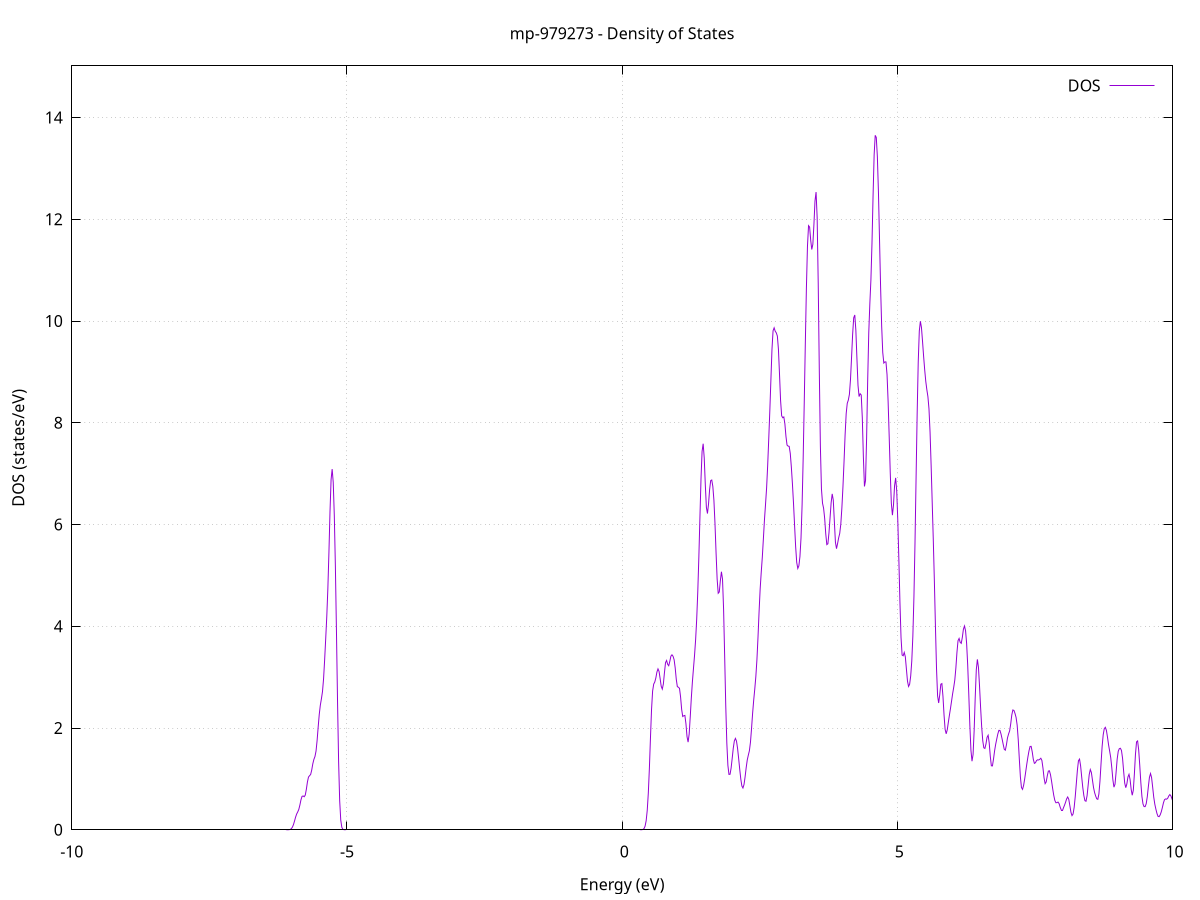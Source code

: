 set title 'mp-979273 - Density of States'
set xlabel 'Energy (eV)'
set ylabel 'DOS (states/eV)'
set grid
set xrange [-10:10]
set yrange [0:15.016]
set xzeroaxis lt -1
set terminal png size 800,600
set output 'mp-979273_dos_gnuplot.png'
plot '-' using 1:2 with lines title 'DOS'
-7.750800 0.000000
-7.731200 0.000000
-7.711700 0.000000
-7.692100 0.000000
-7.672600 0.000000
-7.653100 0.000000
-7.633500 0.000000
-7.614000 0.000000
-7.594400 0.000000
-7.574900 0.000000
-7.555400 0.000000
-7.535800 0.000000
-7.516300 0.000000
-7.496700 0.000000
-7.477200 0.000000
-7.457700 0.000000
-7.438100 0.000000
-7.418600 0.000000
-7.399000 0.000000
-7.379500 0.000000
-7.360000 0.000000
-7.340400 0.000000
-7.320900 0.000000
-7.301300 0.000000
-7.281800 0.000000
-7.262300 0.000000
-7.242700 0.000000
-7.223200 0.000000
-7.203700 0.000000
-7.184100 0.000000
-7.164600 0.000000
-7.145000 0.000000
-7.125500 0.000000
-7.106000 0.000000
-7.086400 0.000000
-7.066900 0.000000
-7.047300 0.000000
-7.027800 0.000000
-7.008300 0.000000
-6.988700 0.000000
-6.969200 0.000000
-6.949600 0.000000
-6.930100 0.000000
-6.910600 0.000000
-6.891000 0.000000
-6.871500 0.000000
-6.851900 0.000000
-6.832400 0.000000
-6.812900 0.000000
-6.793300 0.000000
-6.773800 0.000000
-6.754200 0.000000
-6.734700 0.000000
-6.715200 0.000000
-6.695600 0.000000
-6.676100 0.000000
-6.656500 0.000000
-6.637000 0.000000
-6.617500 0.000000
-6.597900 0.000000
-6.578400 0.000000
-6.558800 0.000000
-6.539300 0.000000
-6.519800 0.000000
-6.500200 0.000000
-6.480700 0.000000
-6.461100 0.000000
-6.441600 0.000000
-6.422100 0.000000
-6.402500 0.000000
-6.383000 0.000000
-6.363400 0.000000
-6.343900 0.000000
-6.324400 0.000000
-6.304800 0.000000
-6.285300 0.000000
-6.265700 0.000000
-6.246200 0.000000
-6.226700 0.000000
-6.207100 0.000000
-6.187600 0.000000
-6.168000 0.000000
-6.148500 0.000000
-6.129000 0.000000
-6.109400 0.000000
-6.089900 0.000100
-6.070300 0.000400
-6.050800 0.001900
-6.031300 0.007100
-6.011700 0.020800
-5.992200 0.049800
-5.972600 0.100000
-5.953100 0.170800
-5.933600 0.248300
-5.914000 0.310000
-5.894500 0.351300
-5.875000 0.401000
-5.855400 0.486600
-5.835900 0.588900
-5.816300 0.656600
-5.796800 0.664900
-5.777300 0.649700
-5.757700 0.681700
-5.738200 0.794000
-5.718600 0.939400
-5.699100 1.036200
-5.679600 1.063100
-5.660000 1.087000
-5.640500 1.173700
-5.620900 1.296200
-5.601400 1.382700
-5.581900 1.438100
-5.562300 1.545500
-5.542800 1.753300
-5.523200 2.019400
-5.503700 2.266600
-5.484200 2.448400
-5.464600 2.573200
-5.445100 2.713500
-5.425500 2.963000
-5.406000 3.334500
-5.386500 3.753400
-5.366900 4.191500
-5.347400 4.732900
-5.327800 5.451800
-5.308300 6.254000
-5.288800 6.879700
-5.269200 7.090100
-5.249700 6.829800
-5.230100 6.175000
-5.210600 5.184200
-5.191100 3.907200
-5.171500 2.526200
-5.152000 1.343900
-5.132400 0.570200
-5.112900 0.188900
-5.093400 0.048200
-5.073800 0.009400
-5.054300 0.001400
-5.034700 0.000200
-5.015200 0.000000
-4.995700 0.000000
-4.976100 0.000000
-4.956600 0.000000
-4.937000 0.000000
-4.917500 0.000000
-4.898000 0.000000
-4.878400 0.000000
-4.858900 0.000000
-4.839300 0.000000
-4.819800 0.000000
-4.800300 0.000000
-4.780700 0.000000
-4.761200 0.000000
-4.741600 0.000000
-4.722100 0.000000
-4.702600 0.000000
-4.683000 0.000000
-4.663500 0.000000
-4.643900 0.000000
-4.624400 0.000000
-4.604900 0.000000
-4.585300 0.000000
-4.565800 0.000000
-4.546300 0.000000
-4.526700 0.000000
-4.507200 0.000000
-4.487600 0.000000
-4.468100 0.000000
-4.448600 0.000000
-4.429000 0.000000
-4.409500 0.000000
-4.389900 0.000000
-4.370400 0.000000
-4.350900 0.000000
-4.331300 0.000000
-4.311800 0.000000
-4.292200 0.000000
-4.272700 0.000000
-4.253200 0.000000
-4.233600 0.000000
-4.214100 0.000000
-4.194500 0.000000
-4.175000 0.000000
-4.155500 0.000000
-4.135900 0.000000
-4.116400 0.000000
-4.096800 0.000000
-4.077300 0.000000
-4.057800 0.000000
-4.038200 0.000000
-4.018700 0.000000
-3.999100 0.000000
-3.979600 0.000000
-3.960100 0.000000
-3.940500 0.000000
-3.921000 0.000000
-3.901400 0.000000
-3.881900 0.000000
-3.862400 0.000000
-3.842800 0.000000
-3.823300 0.000000
-3.803700 0.000000
-3.784200 0.000000
-3.764700 0.000000
-3.745100 0.000000
-3.725600 0.000000
-3.706000 0.000000
-3.686500 0.000000
-3.667000 0.000000
-3.647400 0.000000
-3.627900 0.000000
-3.608300 0.000000
-3.588800 0.000000
-3.569300 0.000000
-3.549700 0.000000
-3.530200 0.000000
-3.510600 0.000000
-3.491100 0.000000
-3.471600 0.000000
-3.452000 0.000000
-3.432500 0.000000
-3.412900 0.000000
-3.393400 0.000000
-3.373900 0.000000
-3.354300 0.000000
-3.334800 0.000000
-3.315200 0.000000
-3.295700 0.000000
-3.276200 0.000000
-3.256600 0.000000
-3.237100 0.000000
-3.217600 0.000000
-3.198000 0.000000
-3.178500 0.000000
-3.158900 0.000000
-3.139400 0.000000
-3.119900 0.000000
-3.100300 0.000000
-3.080800 0.000000
-3.061200 0.000000
-3.041700 0.000000
-3.022200 0.000000
-3.002600 0.000000
-2.983100 0.000000
-2.963500 0.000000
-2.944000 0.000000
-2.924500 0.000000
-2.904900 0.000000
-2.885400 0.000000
-2.865800 0.000000
-2.846300 0.000000
-2.826800 0.000000
-2.807200 0.000000
-2.787700 0.000000
-2.768100 0.000000
-2.748600 0.000000
-2.729100 0.000000
-2.709500 0.000000
-2.690000 0.000000
-2.670400 0.000000
-2.650900 0.000000
-2.631400 0.000000
-2.611800 0.000000
-2.592300 0.000000
-2.572700 0.000000
-2.553200 0.000000
-2.533700 0.000000
-2.514100 0.000000
-2.494600 0.000000
-2.475000 0.000000
-2.455500 0.000000
-2.436000 0.000000
-2.416400 0.000000
-2.396900 0.000000
-2.377300 0.000000
-2.357800 0.000000
-2.338300 0.000000
-2.318700 0.000000
-2.299200 0.000000
-2.279600 0.000000
-2.260100 0.000000
-2.240600 0.000000
-2.221000 0.000000
-2.201500 0.000000
-2.181900 0.000000
-2.162400 0.000000
-2.142900 0.000000
-2.123300 0.000000
-2.103800 0.000000
-2.084200 0.000000
-2.064700 0.000000
-2.045200 0.000000
-2.025600 0.000000
-2.006100 0.000000
-1.986500 0.000000
-1.967000 0.000000
-1.947500 0.000000
-1.927900 0.000000
-1.908400 0.000000
-1.888900 0.000000
-1.869300 0.000000
-1.849800 0.000000
-1.830200 0.000000
-1.810700 0.000000
-1.791200 0.000000
-1.771600 0.000000
-1.752100 0.000000
-1.732500 0.000000
-1.713000 0.000000
-1.693500 0.000000
-1.673900 0.000000
-1.654400 0.000000
-1.634800 0.000000
-1.615300 0.000000
-1.595800 0.000000
-1.576200 0.000000
-1.556700 0.000000
-1.537100 0.000000
-1.517600 0.000000
-1.498100 0.000000
-1.478500 0.000000
-1.459000 0.000000
-1.439400 0.000000
-1.419900 0.000000
-1.400400 0.000000
-1.380800 0.000000
-1.361300 0.000000
-1.341700 0.000000
-1.322200 0.000000
-1.302700 0.000000
-1.283100 0.000000
-1.263600 0.000000
-1.244000 0.000000
-1.224500 0.000000
-1.205000 0.000000
-1.185400 0.000000
-1.165900 0.000000
-1.146300 0.000000
-1.126800 0.000000
-1.107300 0.000000
-1.087700 0.000000
-1.068200 0.000000
-1.048600 0.000000
-1.029100 0.000000
-1.009600 0.000000
-0.990000 0.000000
-0.970500 0.000000
-0.950900 0.000000
-0.931400 0.000000
-0.911900 0.000000
-0.892300 0.000000
-0.872800 0.000000
-0.853200 0.000000
-0.833700 0.000000
-0.814200 0.000000
-0.794600 0.000000
-0.775100 0.000000
-0.755500 0.000000
-0.736000 0.000000
-0.716500 0.000000
-0.696900 0.000000
-0.677400 0.000000
-0.657800 0.000000
-0.638300 0.000000
-0.618800 0.000000
-0.599200 0.000000
-0.579700 0.000000
-0.560200 0.000000
-0.540600 0.000000
-0.521100 0.000000
-0.501500 0.000000
-0.482000 0.000000
-0.462500 0.000000
-0.442900 0.000000
-0.423400 0.000000
-0.403800 0.000000
-0.384300 0.000000
-0.364800 0.000000
-0.345200 0.000000
-0.325700 0.000000
-0.306100 0.000000
-0.286600 0.000000
-0.267100 0.000000
-0.247500 0.000000
-0.228000 0.000000
-0.208400 0.000000
-0.188900 0.000000
-0.169400 0.000000
-0.149800 0.000000
-0.130300 0.000000
-0.110700 0.000000
-0.091200 0.000000
-0.071700 0.000000
-0.052100 0.000000
-0.032600 0.000000
-0.013000 0.000000
0.006500 0.000000
0.026000 0.000000
0.045600 0.000000
0.065100 0.000000
0.084700 0.000000
0.104200 0.000000
0.123700 0.000000
0.143300 0.000000
0.162800 0.000000
0.182400 0.000000
0.201900 0.000000
0.221400 0.000000
0.241000 0.000000
0.260500 0.000000
0.280100 0.000000
0.299600 0.000000
0.319100 0.000000
0.338700 0.000200
0.358200 0.001200
0.377800 0.005900
0.397300 0.023000
0.416800 0.070600
0.436400 0.177800
0.455900 0.381500
0.475500 0.719800
0.495000 1.211000
0.514500 1.806600
0.534100 2.364800
0.553600 2.726800
0.573200 2.863000
0.592700 2.904000
0.612200 2.984000
0.631800 3.100500
0.651300 3.162800
0.670900 3.112500
0.690400 2.970300
0.709900 2.820000
0.729500 2.764900
0.749000 2.865700
0.768500 3.086300
0.788100 3.285000
0.807600 3.327900
0.827200 3.252500
0.846700 3.224900
0.866200 3.311300
0.885800 3.412900
0.905300 3.439300
0.924900 3.410800
0.944400 3.342400
0.963900 3.182900
0.983500 2.958300
1.003000 2.813400
1.022600 2.801900
1.042100 2.780300
1.061600 2.612300
1.081200 2.366800
1.100700 2.226800
1.120300 2.241900
1.139800 2.247900
1.159300 2.083600
1.178900 1.829400
1.198400 1.723400
1.218000 1.883500
1.237500 2.222200
1.257000 2.591000
1.276600 2.908400
1.296100 3.173500
1.315700 3.431700
1.335200 3.738900
1.354700 4.141800
1.374300 4.678200
1.393800 5.362200
1.413400 6.144500
1.432900 6.897600
1.452400 7.437600
1.472000 7.588800
1.491500 7.308800
1.511100 6.782500
1.530600 6.337900
1.550100 6.216700
1.569700 6.404500
1.589200 6.687200
1.608800 6.863300
1.628300 6.875500
1.647800 6.750100
1.667400 6.476500
1.686900 6.021600
1.706500 5.446300
1.726000 4.928000
1.745500 4.649200
1.765100 4.674700
1.784600 4.898100
1.804200 5.072000
1.823700 4.927200
1.843200 4.336200
1.862800 3.414500
1.882300 2.450900
1.901900 1.705000
1.921400 1.266300
1.940900 1.088100
1.960500 1.090700
1.980000 1.212900
1.999600 1.404100
2.019100 1.602900
2.038600 1.746200
2.058200 1.796300
2.077700 1.743600
2.097200 1.600500
2.116800 1.402100
2.136300 1.189900
2.155900 0.996800
2.175400 0.860200
2.194900 0.821000
2.214500 0.890400
2.234000 1.039900
2.253600 1.219200
2.273100 1.370900
2.292600 1.466400
2.312200 1.554100
2.331700 1.722600
2.351300 1.992800
2.370800 2.291500
2.390300 2.547000
2.409900 2.767000
2.429400 3.013200
2.449000 3.344400
2.468500 3.783500
2.488000 4.284000
2.507600 4.729700
2.527100 5.057600
2.546700 5.355000
2.566200 5.717400
2.585700 6.089000
2.605300 6.395900
2.624800 6.720700
2.644400 7.165000
2.663900 7.687000
2.683400 8.237400
2.703000 8.849100
2.722500 9.445400
2.742100 9.808400
2.761600 9.867300
2.781100 9.800900
2.800700 9.768500
2.820200 9.705700
2.839800 9.445200
2.859300 8.957300
2.878800 8.437100
2.898400 8.137400
2.917900 8.100000
2.937500 8.114900
2.957000 7.980700
2.976500 7.733400
2.996100 7.562600
3.015600 7.542000
3.035200 7.537000
3.054700 7.400200
3.074200 7.134300
3.093800 6.805000
3.113300 6.425100
3.132900 5.992400
3.152400 5.566200
3.171900 5.256500
3.191500 5.136700
3.211000 5.186900
3.230600 5.370500
3.250100 5.738500
3.269600 6.378700
3.289200 7.293300
3.308700 8.392500
3.328300 9.555600
3.347800 10.641600
3.367300 11.470100
3.386900 11.875300
3.406400 11.847300
3.425900 11.590700
3.445500 11.406600
3.465000 11.507900
3.484600 11.897200
3.504100 12.361100
3.523600 12.535400
3.543200 12.038000
3.562700 10.748600
3.582300 9.034300
3.601800 7.545100
3.621300 6.701000
3.640900 6.419100
3.660400 6.320400
3.680000 6.119500
3.699500 5.818000
3.719000 5.605200
3.738600 5.622200
3.758100 5.835400
3.777700 6.130700
3.797200 6.426500
3.816700 6.603200
3.836300 6.481400
3.855800 6.063000
3.875400 5.651700
3.894900 5.525600
3.914400 5.625800
3.934000 5.737900
3.953500 5.826100
3.973100 6.008400
3.992600 6.328000
4.012100 6.741400
4.031700 7.234100
4.051200 7.762400
4.070800 8.180500
4.090300 8.382900
4.109800 8.446500
4.129400 8.559700
4.148900 8.848200
4.168500 9.284700
4.188000 9.738800
4.207500 10.064100
4.227100 10.119200
4.246600 9.817700
4.266200 9.259400
4.285700 8.736500
4.305200 8.515500
4.324800 8.571200
4.344300 8.546300
4.363900 8.096300
4.383400 7.321300
4.402900 6.749000
4.422500 6.865200
4.442000 7.703000
4.461600 8.840600
4.481100 9.771900
4.500600 10.338500
4.520200 10.812300
4.539700 11.527000
4.559300 12.463800
4.578800 13.268700
4.598300 13.650900
4.617900 13.608500
4.637400 13.231000
4.657000 12.535100
4.676500 11.609400
4.696000 10.672300
4.715600 9.900800
4.735100 9.383700
4.754600 9.175000
4.774200 9.197200
4.793700 9.196200
4.813300 8.944100
4.832800 8.417800
4.852300 7.730100
4.871900 7.007500
4.891400 6.417600
4.911000 6.184600
4.930500 6.385400
4.950000 6.763700
4.969600 6.917100
4.989100 6.659400
5.008700 6.074100
5.028200 5.300800
5.047700 4.468400
5.067300 3.779800
5.086800 3.435400
5.106400 3.420300
5.125900 3.486100
5.145400 3.400800
5.165000 3.160700
5.184500 2.923900
5.204100 2.817200
5.223600 2.860000
5.243100 3.024000
5.262700 3.316900
5.282200 3.807300
5.301800 4.576500
5.321300 5.643300
5.340800 6.912300
5.360400 8.176700
5.379900 9.194100
5.399500 9.805400
5.419000 9.996200
5.438500 9.873500
5.458100 9.600200
5.477600 9.308000
5.497200 9.043200
5.516700 8.817500
5.536200 8.652500
5.555800 8.513900
5.575300 8.273200
5.594900 7.815300
5.614400 7.161900
5.633900 6.436400
5.653500 5.701600
5.673000 4.897500
5.692600 4.001800
5.712100 3.170900
5.731600 2.633300
5.751200 2.492700
5.770700 2.651800
5.790300 2.861300
5.809800 2.873600
5.829300 2.623800
5.848900 2.256000
5.868400 1.973700
5.888000 1.886700
5.907500 1.966600
5.927000 2.112300
5.946600 2.253100
5.966100 2.386100
5.985700 2.530900
6.005200 2.676000
6.024700 2.800000
6.044300 2.942800
6.063800 3.178900
6.083300 3.485500
6.102900 3.716600
6.122400 3.761000
6.142000 3.684900
6.161500 3.664400
6.181000 3.780400
6.200600 3.940100
6.220100 4.005900
6.239700 3.915700
6.259200 3.662100
6.278700 3.240400
6.298300 2.671100
6.317800 2.056200
6.337400 1.565400
6.356900 1.347700
6.376400 1.480700
6.396000 1.951100
6.415500 2.601300
6.435100 3.145500
6.454600 3.349800
6.474100 3.194300
6.493700 2.826000
6.513200 2.403200
6.532800 2.024600
6.552300 1.750600
6.571800 1.611100
6.591400 1.598700
6.610900 1.688400
6.630500 1.818200
6.650000 1.858400
6.669500 1.709700
6.689100 1.445400
6.708600 1.257700
6.728200 1.255500
6.747700 1.389200
6.767200 1.550200
6.786800 1.678600
6.806300 1.782100
6.825900 1.882100
6.845400 1.954300
6.864900 1.952100
6.884500 1.880700
6.904000 1.784600
6.923600 1.679600
6.943100 1.582000
6.962600 1.564400
6.982200 1.668000
7.001700 1.806000
7.021300 1.882400
7.040800 1.943800
7.060300 2.081000
7.079900 2.256600
7.099400 2.355500
7.119000 2.345800
7.138500 2.286600
7.158000 2.207600
7.177600 2.055700
7.197100 1.772700
7.216700 1.391800
7.236200 1.037800
7.255700 0.830100
7.275300 0.794200
7.294800 0.872400
7.314400 1.000800
7.333900 1.148000
7.353400 1.296800
7.373000 1.432400
7.392500 1.551400
7.412000 1.637700
7.431600 1.640000
7.451100 1.533000
7.470700 1.386300
7.490200 1.305800
7.509700 1.317700
7.529300 1.359900
7.548800 1.375300
7.568400 1.371800
7.587900 1.385700
7.607400 1.405900
7.627000 1.362500
7.646500 1.212800
7.666100 1.019200
7.685600 0.906600
7.705100 0.939100
7.724700 1.059100
7.744200 1.154000
7.763800 1.159200
7.783300 1.080900
7.802800 0.954400
7.822400 0.811900
7.841900 0.679200
7.861500 0.579300
7.881000 0.531700
7.900500 0.533700
7.920100 0.544300
7.939600 0.514200
7.959200 0.443300
7.978700 0.386300
7.998200 0.386300
8.017800 0.428900
8.037300 0.481100
8.056900 0.540100
8.076400 0.608100
8.095900 0.644600
8.115500 0.597000
8.135000 0.473200
8.154600 0.343900
8.174100 0.278500
8.193600 0.310100
8.213200 0.440700
8.232700 0.650400
8.252300 0.908200
8.271800 1.169300
8.291300 1.357400
8.310900 1.389500
8.330400 1.255800
8.350000 1.039500
8.369500 0.833400
8.389000 0.673400
8.408600 0.571900
8.428100 0.560600
8.447700 0.668600
8.467200 0.874000
8.486700 1.084600
8.506300 1.183700
8.525800 1.127200
8.545400 0.978500
8.564900 0.832300
8.584400 0.731700
8.604000 0.663300
8.623500 0.609100
8.643100 0.598500
8.662600 0.702500
8.682100 0.956600
8.701700 1.304200
8.721200 1.634600
8.740700 1.866400
8.760300 1.986700
8.779800 2.013900
8.799400 1.953000
8.818900 1.819100
8.838400 1.669400
8.858000 1.547900
8.877500 1.418700
8.897100 1.220500
8.916600 0.983100
8.936100 0.837700
8.955700 0.896000
8.975200 1.130900
8.994800 1.390200
9.014300 1.544200
9.033800 1.594500
9.053400 1.602200
9.072900 1.558900
9.092500 1.405200
9.112000 1.152900
9.131500 0.918700
9.151100 0.827400
9.170600 0.901200
9.190200 1.037500
9.209700 1.089800
9.229200 0.987700
9.248800 0.796900
9.268300 0.678500
9.287900 0.776200
9.307400 1.096700
9.326900 1.481000
9.346500 1.727700
9.366000 1.746500
9.385600 1.569600
9.405100 1.267900
9.424600 0.928400
9.444200 0.656300
9.463700 0.508500
9.483300 0.456000
9.502800 0.454700
9.522300 0.511500
9.541900 0.649800
9.561400 0.847800
9.581000 1.030100
9.600500 1.105300
9.620000 1.026100
9.639600 0.837000
9.659100 0.641500
9.678700 0.502700
9.698200 0.404500
9.717700 0.319600
9.737300 0.263400
9.756800 0.257800
9.776400 0.293000
9.795900 0.352400
9.815400 0.434900
9.835000 0.527000
9.854500 0.590900
9.874100 0.606300
9.893600 0.601200
9.913100 0.619800
9.932700 0.665200
9.952200 0.692000
9.971800 0.665500
9.991300 0.605400
10.010800 0.550100
10.030400 0.516200
10.049900 0.514500
10.069400 0.558900
10.089000 0.631400
10.108500 0.679900
10.128100 0.677500
10.147600 0.667700
10.167100 0.732900
10.186700 0.899400
10.206200 1.076100
10.225800 1.132100
10.245300 1.028300
10.264800 0.830600
10.284400 0.625700
10.303900 0.478500
10.323500 0.429100
10.343000 0.470300
10.362500 0.554200
10.382100 0.651400
10.401600 0.771400
10.421200 0.913200
10.440700 1.033400
10.460200 1.082300
10.479800 1.055000
10.499300 0.994500
10.518900 0.962700
10.538400 1.025400
10.557900 1.220500
10.577500 1.482900
10.597000 1.651800
10.616600 1.622900
10.636100 1.443400
10.655600 1.225100
10.675200 1.034000
10.694700 0.889300
10.714300 0.809700
10.733800 0.818300
10.753300 0.907200
10.772900 1.016700
10.792400 1.079300
10.812000 1.094800
10.831500 1.126300
10.851000 1.218800
10.870600 1.370400
10.890100 1.575200
10.909700 1.826200
10.929200 2.059400
10.948700 2.165100
10.968300 2.104900
10.987800 1.965500
11.007400 1.845700
11.026900 1.754400
11.046400 1.667800
11.066000 1.610200
11.085500 1.620900
11.105100 1.675800
11.124600 1.686400
11.144100 1.592300
11.163700 1.426500
11.183200 1.266500
11.202800 1.168400
11.222300 1.160700
11.241800 1.230100
11.261400 1.308900
11.280900 1.326600
11.300500 1.264500
11.320000 1.164100
11.339500 1.121800
11.359100 1.249600
11.378600 1.564800
11.398100 1.917300
11.417700 2.078800
11.437200 1.940300
11.456800 1.615900
11.476300 1.337700
11.495800 1.252000
11.515400 1.323100
11.534900 1.415600
11.554500 1.444400
11.574000 1.428600
11.593500 1.424600
11.613100 1.446300
11.632600 1.460300
11.652200 1.443000
11.671700 1.420400
11.691200 1.423200
11.710800 1.418400
11.730300 1.325100
11.749900 1.107600
11.769400 0.843600
11.788900 0.685500
11.808500 0.739300
11.828000 0.990700
11.847600 1.340600
11.867100 1.683300
11.886600 1.955600
11.906200 2.125800
11.925700 2.153600
11.945300 2.010900
11.964800 1.763200
11.984300 1.569400
12.003900 1.551600
12.023400 1.686300
12.043000 1.835700
12.062500 1.888200
12.082000 1.851900
12.101600 1.791600
12.121100 1.732800
12.140700 1.684600
12.160200 1.685800
12.179700 1.764700
12.199300 1.894200
12.218800 1.992500
12.238400 1.961600
12.257900 1.775400
12.277400 1.525000
12.297000 1.340700
12.316500 1.305100
12.336100 1.445400
12.355600 1.734100
12.375100 2.071400
12.394700 2.320500
12.414200 2.392100
12.433800 2.280000
12.453300 2.044900
12.472800 1.807100
12.492400 1.695200
12.511900 1.749300
12.531500 1.914600
12.551000 2.121300
12.570500 2.322200
12.590100 2.492500
12.609600 2.638600
12.629200 2.776400
12.648700 2.874900
12.668200 2.852600
12.687800 2.662700
12.707300 2.375400
12.726800 2.147100
12.746400 2.086200
12.765900 2.159000
12.785500 2.254100
12.805000 2.317100
12.824500 2.372800
12.844100 2.431300
12.863600 2.431100
12.883200 2.319800
12.902700 2.146900
12.922200 1.999800
12.941800 1.890200
12.961300 1.791500
12.980900 1.739100
13.000400 1.805600
13.019900 1.989000
13.039500 2.192700
13.059000 2.322900
13.078600 2.357200
13.098100 2.315500
13.117600 2.215300
13.137200 2.071100
13.156700 1.898300
13.176300 1.717300
13.195800 1.564100
13.215300 1.471000
13.234900 1.434100
13.254400 1.412500
13.274000 1.353300
13.293500 1.229500
13.313000 1.091800
13.332600 1.067300
13.352100 1.243700
13.371700 1.560600
13.391200 1.872000
13.410700 2.076700
13.430300 2.136800
13.449800 2.056100
13.469400 1.924500
13.488900 1.908000
13.508400 2.096600
13.528000 2.383900
13.547500 2.559400
13.567100 2.516700
13.586600 2.316600
13.606100 2.057700
13.625700 1.778900
13.645200 1.496600
13.664800 1.246800
13.684300 1.067800
13.703800 0.975500
13.723400 0.959000
13.742900 0.999700
13.762500 1.080400
13.782000 1.164500
13.801500 1.201900
13.821100 1.174400
13.840600 1.098400
13.860200 0.993200
13.879700 0.884800
13.899200 0.823700
13.918800 0.858300
13.938300 0.988800
13.957900 1.155000
13.977400 1.286200
13.996900 1.360000
14.016500 1.395000
14.036000 1.416400
14.055500 1.469900
14.075100 1.606900
14.094600 1.794300
14.114200 1.905500
14.133700 1.859100
14.153200 1.711700
14.172800 1.585100
14.192300 1.543000
14.211900 1.558200
14.231400 1.563500
14.250900 1.497700
14.270500 1.326900
14.290000 1.070700
14.309600 0.817200
14.329100 0.684500
14.348600 0.735300
14.368200 0.919900
14.387700 1.115600
14.407300 1.232000
14.426800 1.279200
14.446300 1.327400
14.465900 1.392900
14.485400 1.399200
14.505000 1.283200
14.524500 1.093500
14.544000 0.943400
14.563600 0.900400
14.583100 0.955400
14.602700 1.068400
14.622200 1.199300
14.641700 1.314500
14.661300 1.424200
14.680800 1.598300
14.700400 1.860100
14.719900 2.065100
14.739400 2.003700
14.759000 1.658800
14.778500 1.258500
14.798100 1.038900
14.817600 1.043900
14.837100 1.183600
14.856700 1.377700
14.876200 1.564500
14.895800 1.652400
14.915300 1.584800
14.934800 1.432200
14.954400 1.327600
14.973900 1.320900
14.993500 1.368900
15.013000 1.442900
15.032500 1.559200
15.052100 1.718700
15.071600 1.892100
15.091200 2.068900
15.110700 2.281300
15.130200 2.570300
15.149800 2.915100
15.169300 3.179900
15.188900 3.190400
15.208400 2.909300
15.227900 2.473500
15.247500 2.055700
15.267000 1.782000
15.286600 1.723000
15.306100 1.823600
15.325600 1.893800
15.345200 1.787300
15.364700 1.570400
15.384200 1.460300
15.403800 1.608600
15.423300 1.952200
15.442900 2.254800
15.462400 2.303100
15.481900 2.081800
15.501500 1.748400
15.521000 1.462200
15.540600 1.278800
15.560100 1.178900
15.579600 1.144800
15.599200 1.201900
15.618700 1.378600
15.638300 1.635100
15.657800 1.878600
15.677300 2.064500
15.696900 2.233200
15.716400 2.425700
15.736000 2.587400
15.755500 2.587800
15.775000 2.352700
15.794600 1.958600
15.814100 1.575400
15.833700 1.336900
15.853200 1.273000
15.872700 1.338400
15.892300 1.499100
15.911800 1.770900
15.931400 2.136800
15.950900 2.469800
15.970400 2.625100
15.990000 2.593400
16.009500 2.466400
16.029100 2.275900
16.048600 1.977000
16.068100 1.581900
16.087700 1.205500
16.107200 0.957000
16.126800 0.859100
16.146300 0.900500
16.165800 1.110300
16.185400 1.516500
16.204900 2.036000
16.224500 2.476900
16.244000 2.686500
16.263500 2.656900
16.283100 2.479000
16.302600 2.268400
16.322200 2.117200
16.341700 2.046300
16.361200 2.012300
16.380800 1.963000
16.400300 1.869300
16.419900 1.751000
16.439400 1.692800
16.458900 1.778600
16.478500 1.989000
16.498000 2.195700
16.517600 2.280100
16.537100 2.238000
16.556600 2.144400
16.576200 2.044300
16.595700 1.922300
16.615300 1.769300
16.634800 1.640500
16.654300 1.618700
16.673900 1.719000
16.693400 1.866800
16.712900 1.985700
16.732500 2.078400
16.752000 2.209200
16.771600 2.405600
16.791100 2.587300
16.810600 2.626100
16.830200 2.474800
16.849700 2.199600
16.869300 1.883200
16.888800 1.550100
16.908300 1.235300
16.927900 1.056600
16.947400 1.126400
16.967000 1.425400
16.986500 1.817700
17.006000 2.163700
17.025600 2.387100
17.045100 2.479900
17.064700 2.480400
17.084200 2.432500
17.103700 2.365100
17.123300 2.306200
17.142800 2.273300
17.162400 2.265500
17.181900 2.300300
17.201400 2.416600
17.221000 2.600600
17.240500 2.757600
17.260100 2.786700
17.279600 2.659000
17.299100 2.422400
17.318700 2.164900
17.338200 1.967500
17.357800 1.856300
17.377300 1.792100
17.396800 1.721400
17.416400 1.644900
17.435900 1.640900
17.455500 1.796300
17.475000 2.095900
17.494500 2.403000
17.514100 2.572800
17.533600 2.565100
17.553200 2.443400
17.572700 2.293900
17.592200 2.147800
17.611800 1.956700
17.631300 1.654000
17.650900 1.275000
17.670400 0.990500
17.689900 0.977600
17.709500 1.263600
17.729000 1.697600
17.748600 2.061200
17.768100 2.227000
17.787600 2.209100
17.807200 2.069300
17.826700 1.852700
17.846300 1.631000
17.865800 1.502400
17.885300 1.486500
17.904900 1.493800
17.924400 1.436900
17.944000 1.325700
17.963500 1.244600
17.983000 1.263400
18.002600 1.366600
18.022100 1.476800
18.041600 1.556600
18.061200 1.634700
18.080700 1.713600
18.100300 1.740200
18.119800 1.695900
18.139300 1.630500
18.158900 1.577800
18.178400 1.507500
18.198000 1.395100
18.217500 1.270700
18.237000 1.173000
18.256600 1.112500
18.276100 1.087100
18.295700 1.090400
18.315200 1.133300
18.334700 1.263700
18.354300 1.518700
18.373800 1.871900
18.393400 2.249900
18.412900 2.549100
18.432400 2.648400
18.452000 2.485500
18.471500 2.116000
18.491100 1.668700
18.510600 1.272100
18.530100 1.016400
18.549700 0.935900
18.569200 1.007400
18.588800 1.175000
18.608300 1.393000
18.627800 1.648500
18.647400 1.934200
18.666900 2.205700
18.686500 2.392900
18.706000 2.460500
18.725500 2.441700
18.745100 2.410300
18.764600 2.407900
18.784200 2.396200
18.803700 2.325500
18.823200 2.247800
18.842800 2.278900
18.862300 2.431800
18.881900 2.570700
18.901400 2.564300
18.920900 2.420800
18.940500 2.252600
18.960000 2.178800
18.979600 2.251500
18.999100 2.395900
19.018600 2.440700
19.038200 2.282500
19.057700 2.006800
19.077300 1.805300
19.096800 1.798500
19.116300 1.962200
19.135900 2.200500
19.155400 2.458300
19.175000 2.723000
19.194500 2.929900
19.214000 2.965600
19.233600 2.818700
19.253100 2.651600
19.272700 2.639900
19.292200 2.763700
19.311700 2.824400
19.331300 2.675700
19.350800 2.375900
19.370300 2.082600
19.389900 1.868200
19.409400 1.715600
19.429000 1.639200
19.448500 1.689900
19.468000 1.841700
19.487600 1.996600
19.507100 2.102800
19.526700 2.156900
19.546200 2.125900
19.565700 2.006900
19.585300 1.914400
19.604800 1.973300
19.624400 2.150900
19.643900 2.288700
19.663400 2.273300
19.683000 2.116500
19.702500 1.913200
19.722100 1.772700
19.741600 1.756700
19.761100 1.858700
19.780700 2.036600
19.800200 2.233200
19.819800 2.381400
19.839300 2.445200
19.858800 2.441000
19.878400 2.382600
19.897900 2.246900
19.917500 2.022200
19.937000 1.768500
19.956500 1.611200
19.976100 1.656000
19.995600 1.895600
20.015200 2.205000
20.034700 2.436500
20.054200 2.518000
20.073800 2.461600
20.093300 2.324500
20.112900 2.212600
20.132400 2.248200
20.151900 2.429700
20.171500 2.587800
20.191000 2.567900
20.210600 2.392800
20.230100 2.209300
20.249600 2.156600
20.269200 2.301000
20.288700 2.601800
20.308300 2.917400
20.327800 3.121300
20.347300 3.222300
20.366900 3.293500
20.386400 3.307200
20.406000 3.153700
20.425500 2.814500
20.445000 2.416900
20.464600 2.114400
20.484100 1.977100
20.503700 1.993900
20.523200 2.106000
20.542700 2.200800
20.562300 2.166900
20.581800 2.029300
20.601400 1.955400
20.620900 2.080300
20.640400 2.386200
20.660000 2.746800
20.679500 3.023200
20.699100 3.133000
20.718600 3.075300
20.738100 2.901600
20.757700 2.666600
20.777200 2.413300
20.796700 2.187500
20.816300 2.042900
20.835800 2.019600
20.855400 2.112800
20.874900 2.266300
20.894400 2.389800
20.914000 2.387300
20.933500 2.232300
20.953100 2.027900
20.972600 1.916600
20.992100 1.926500
21.011700 1.984100
21.031200 2.053300
21.050800 2.153000
21.070300 2.244500
21.089800 2.231800
21.109400 2.098500
21.128900 1.933300
21.148500 1.793400
21.168000 1.651800
21.187500 1.494700
21.207100 1.368400
21.226600 1.306900
21.246200 1.289900
21.265700 1.301400
21.285200 1.372700
21.304800 1.526100
21.324300 1.709500
21.343900 1.828400
21.363400 1.829800
21.382900 1.730500
21.402500 1.579600
21.422000 1.410600
21.441600 1.237100
21.461100 1.099000
21.480600 1.073700
21.500200 1.182100
21.519700 1.318600
21.539300 1.362100
21.558800 1.328100
21.578300 1.321700
21.597900 1.378900
21.617400 1.449300
21.637000 1.530900
21.656500 1.734100
21.676000 2.146700
21.695600 2.663700
21.715100 3.036300
21.734700 3.124600
21.754200 3.039000
21.773700 2.986300
21.793300 3.022300
21.812800 3.026900
21.832400 2.895600
21.851900 2.659900
21.871400 2.415900
21.891000 2.224000
21.910500 2.102400
21.930100 2.065700
21.949600 2.149200
21.969100 2.385400
21.988700 2.740300
22.008200 3.096800
22.027800 3.324000
22.047300 3.353300
22.066800 3.198600
22.086400 2.922400
22.105900 2.586300
22.125400 2.242900
22.145000 1.971500
22.164500 1.872600
22.184100 1.993800
22.203600 2.259200
22.223100 2.499400
22.242700 2.583200
22.262200 2.515600
22.281800 2.391900
22.301300 2.279300
22.320800 2.184000
22.340400 2.112300
22.359900 2.104500
22.379500 2.226900
22.399000 2.554600
22.418500 3.092300
22.438100 3.693900
22.457600 4.135700
22.477200 4.264200
22.496700 4.064100
22.516200 3.660000
22.535800 3.244300
22.555300 2.928600
22.574900 2.682100
22.594400 2.440300
22.613900 2.221400
22.633500 2.103000
22.653000 2.123500
22.672600 2.236700
22.692100 2.353900
22.711600 2.434600
22.731200 2.560700
22.750700 2.887000
22.770300 3.442500
22.789800 3.986800
22.809300 4.166900
22.828900 3.862500
22.848400 3.298300
22.868000 2.809400
22.887500 2.597300
22.907000 2.693200
22.926600 2.978500
22.946100 3.210700
22.965700 3.181400
22.985200 2.908800
23.004700 2.616400
23.024300 2.506700
23.043800 2.593300
23.063400 2.753000
23.082900 2.890700
23.102400 3.003700
23.122000 3.107800
23.141500 3.160700
23.161100 3.087000
23.180600 2.857300
23.200100 2.542900
23.219700 2.293800
23.239200 2.223000
23.258800 2.311300
23.278300 2.454000
23.297800 2.568100
23.317400 2.635500
23.336900 2.695600
23.356500 2.811400
23.376000 2.984000
23.395500 3.084600
23.415100 2.962200
23.434600 2.658200
23.454100 2.392100
23.473700 2.289200
23.493200 2.246000
23.512800 2.120100
23.532300 1.955400
23.551800 1.945100
23.571400 2.204300
23.590900 2.640800
23.610500 3.061500
23.630000 3.344800
23.649500 3.464500
23.669100 3.421600
23.688600 3.247300
23.708200 3.025500
23.727700 2.830400
23.747200 2.665800
23.766800 2.492200
23.786300 2.279800
23.805900 2.037300
23.825400 1.819700
23.844900 1.700000
23.864500 1.714100
23.884000 1.843000
23.903600 2.052100
23.923100 2.307100
23.942600 2.537800
23.962200 2.646600
23.981700 2.584400
24.001300 2.387200
24.020800 2.144200
24.040300 1.954500
24.059900 1.896500
24.079400 1.996200
24.099000 2.208200
24.118500 2.439600
24.138000 2.616600
24.157600 2.740300
24.177100 2.864900
24.196700 3.018900
24.216200 3.171500
24.235700 3.273100
24.255300 3.297800
24.274800 3.259800
24.294400 3.224100
24.313900 3.280600
24.333400 3.468200
24.353000 3.701500
24.372500 3.787400
24.392100 3.573700
24.411600 3.085600
24.431100 2.474900
24.450700 1.893100
24.470200 1.463300
24.489800 1.291600
24.509300 1.434800
24.528800 1.852600
24.548400 2.377800
24.567900 2.773000
24.587500 2.893200
24.607000 2.784200
24.626500 2.587600
24.646100 2.391700
24.665600 2.222000
24.685200 2.120500
24.704700 2.134600
24.724200 2.232400
24.743800 2.321800
24.763300 2.359300
24.782800 2.385100
24.802400 2.449200
24.821900 2.542400
24.841500 2.614400
24.861000 2.656400
24.880500 2.733900
24.900100 2.892800
24.919600 3.060700
24.939200 3.096700
24.958700 2.923400
24.978200 2.570000
24.997800 2.130500
25.017300 1.728900
25.036900 1.493200
25.056400 1.520100
25.075900 1.829400
25.095500 2.323000
25.115000 2.811400
25.134600 3.124000
25.154100 3.212400
25.173600 3.146700
25.193200 3.012500
25.212700 2.817400
25.232300 2.518900
25.251800 2.138800
25.271300 1.805800
25.290900 1.657900
25.310400 1.715600
25.330000 1.864900
25.349500 1.984400
25.369000 2.079000
25.388600 2.230100
25.408100 2.414100
25.427700 2.489000
25.447200 2.398800
25.466700 2.275500
25.486300 2.279900
25.505800 2.421600
25.525400 2.574000
25.544900 2.625400
25.564400 2.573100
25.584000 2.459900
25.603500 2.300300
25.623100 2.156000
25.642600 2.182000
25.662100 2.458300
25.681700 2.832600
25.701200 3.034100
25.720800 2.932300
25.740300 2.644400
25.759800 2.398800
25.779400 2.336700
25.798900 2.466000
25.818500 2.736400
25.838000 3.069300
25.857500 3.324600
25.877100 3.329300
25.896600 3.024400
25.916200 2.580400
25.935700 2.289000
25.955200 2.284300
25.974800 2.414800
25.994300 2.443200
26.013900 2.318400
26.033400 2.176100
26.052900 2.124900
26.072500 2.148500
26.092000 2.223400
26.111500 2.407400
26.131100 2.733100
26.150600 3.086400
26.170200 3.278100
26.189700 3.207500
26.209200 2.924900
26.228800 2.571800
26.248300 2.278700
26.267900 2.099200
26.287400 2.044200
26.306900 2.139700
26.326500 2.371200
26.346000 2.613300
26.365600 2.733300
26.385100 2.721200
26.404600 2.628100
26.424200 2.469700
26.443700 2.282700
26.463300 2.173100
26.482800 2.201500
26.502300 2.300200
26.521900 2.392400
26.541400 2.506000
26.561000 2.688400
26.580500 2.890300
26.600000 2.982500
26.619600 2.843100
26.639100 2.463300
26.658700 2.018500
26.678200 1.771400
26.697700 1.868200
26.717300 2.246600
26.736800 2.698500
26.756400 2.992800
26.775900 3.018100
26.795400 2.865600
26.815000 2.733900
26.834500 2.740300
26.854100 2.861700
26.873600 3.046400
26.893100 3.294300
26.912700 3.590100
26.932200 3.837300
26.951800 3.925400
26.971300 3.829800
26.990800 3.608900
27.010400 3.347300
27.029900 3.144500
27.049500 3.089600
27.069000 3.151500
27.088500 3.143400
27.108100 2.907800
27.127600 2.513800
27.147200 2.186200
27.166700 2.061500
27.186200 2.088800
27.205800 2.159400
27.225300 2.237000
27.244900 2.318500
27.264400 2.359700
27.283900 2.316200
27.303500 2.209200
27.323000 2.105400
27.342600 2.062700
27.362100 2.107800
27.381600 2.233100
27.401200 2.378000
27.420700 2.425800
27.440200 2.298300
27.459800 2.068200
27.479300 1.917700
27.498900 2.003500
27.518400 2.385500
27.537900 2.982500
27.557500 3.545700
27.577000 3.805600
27.596600 3.727600
27.616100 3.527500
27.635600 3.404500
27.655200 3.360500
27.674700 3.310600
27.694300 3.272500
27.713800 3.354400
27.733300 3.572400
27.752900 3.802200
27.772400 3.938500
27.792000 3.961600
27.811500 3.828500
27.831000 3.476600
27.850600 2.982900
27.870100 2.577400
27.889700 2.439100
27.909200 2.543700
27.928700 2.745800
27.948300 2.960100
27.967800 3.221800
27.987400 3.587900
28.006900 4.006700
28.026400 4.315500
28.046000 4.405900
28.065500 4.350700
28.085100 4.321300
28.104600 4.434200
28.124100 4.717100
28.143700 5.134600
28.163200 5.622100
28.182800 6.222800
28.202300 7.152200
28.221800 8.530700
28.241400 10.108600
28.260900 11.435000
28.280500 12.224600
28.300000 12.529000
28.319500 12.839200
28.339100 14.128300
28.358600 17.449100
28.378200 23.172500
28.397700 30.744800
28.417200 39.436100
28.436800 48.816500
28.456300 57.554300
28.475900 62.365800
28.495400 60.163300
28.514900 51.563700
28.534500 40.952400
28.554000 33.039000
28.573600 29.936800
28.593100 30.744000
28.612600 32.828600
28.632200 33.657700
28.651700 32.152800
28.671300 28.854200
28.690800 25.079400
28.710300 21.872000
28.729900 19.449800
28.749400 17.399500
28.768900 15.242500
28.788500 12.799600
28.808000 10.210800
28.827600 7.767900
28.847100 5.714900
28.866600 4.156000
28.886200 3.083500
28.905700 2.392500
28.925300 1.902500
28.944800 1.473400
28.964300 1.103400
28.983900 0.871200
29.003400 0.807200
29.023000 0.844500
29.042500 0.867600
29.062000 0.795800
29.081600 0.632000
29.101100 0.440400
29.120700 0.280400
29.140200 0.175300
29.159700 0.127800
29.179300 0.130800
29.198800 0.159300
29.218400 0.179900
29.237900 0.180100
29.257400 0.172700
29.277000 0.170000
29.296500 0.169000
29.316100 0.159200
29.335600 0.133000
29.355100 0.092800
29.374700 0.051500
29.394200 0.022300
29.413800 0.008700
29.433300 0.006700
29.452800 0.012100
29.472400 0.021000
29.491900 0.029200
29.511500 0.033600
29.531000 0.034700
29.550500 0.033400
29.570100 0.028600
29.589600 0.020200
29.609200 0.011100
29.628700 0.004600
29.648200 0.001400
29.667800 0.000300
29.687300 0.000100
29.706900 0.000000
29.726400 0.000000
29.745900 0.000000
29.765500 0.000000
29.785000 0.000000
29.804600 0.000000
29.824100 0.000000
29.843600 0.000000
29.863200 0.000000
29.882700 0.000000
29.902300 0.000000
29.921800 0.000000
29.941300 0.000000
29.960900 0.000000
29.980400 0.000000
30.000000 0.000000
30.019500 0.000000
30.039000 0.000000
30.058600 0.000000
30.078100 0.000000
30.097600 0.000000
30.117200 0.000000
30.136700 0.000000
30.156300 0.000000
30.175800 0.000000
30.195300 0.000000
30.214900 0.000000
30.234400 0.000000
30.254000 0.000000
30.273500 0.000000
30.293000 0.000000
30.312600 0.000000
30.332100 0.000000
30.351700 0.000000
30.371200 0.000000
30.390700 0.000000
30.410300 0.000000
30.429800 0.000000
30.449400 0.000000
30.468900 0.000000
30.488400 0.000000
30.508000 0.000000
30.527500 0.000000
30.547100 0.000000
30.566600 0.000000
30.586100 0.000000
30.605700 0.000000
30.625200 0.000000
30.644800 0.000000
30.664300 0.000000
30.683800 0.000000
30.703400 0.000000
30.722900 0.000000
30.742500 0.000000
30.762000 0.000000
30.781500 0.000000
30.801100 0.000000
30.820600 0.000000
30.840200 0.000000
30.859700 0.000000
30.879200 0.000000
30.898800 0.000000
30.918300 0.000000
30.937900 0.000000
30.957400 0.000000
30.976900 0.000000
30.996500 0.000000
31.016000 0.000000
31.035600 0.000000
31.055100 0.000000
31.074600 0.000000
31.094200 0.000000
31.113700 0.000000
31.133300 0.000000
31.152800 0.000000
31.172300 0.000000
31.191900 0.000000
31.211400 0.000000
31.231000 0.000000
31.250500 0.000000
31.270000 0.000000
31.289600 0.000000
31.309100 0.000000
31.328700 0.000000
e
